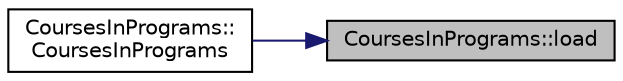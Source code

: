 digraph "CoursesInPrograms::load"
{
 // LATEX_PDF_SIZE
  edge [fontname="Helvetica",fontsize="10",labelfontname="Helvetica",labelfontsize="10"];
  node [fontname="Helvetica",fontsize="10",shape=record];
  rankdir="RL";
  Node1 [label="CoursesInPrograms::load",height=0.2,width=0.4,color="black", fillcolor="grey75", style="filled", fontcolor="black",tooltip="Десериализира таблица по подаден път на файл"];
  Node1 -> Node2 [dir="back",color="midnightblue",fontsize="10",style="solid",fontname="Helvetica"];
  Node2 [label="CoursesInPrograms::\lCoursesInPrograms",height=0.2,width=0.4,color="black", fillcolor="white", style="filled",URL="$class_courses_in_programs.html#a9e3878942687c485d9ce805fff7f995d",tooltip=" "];
}

